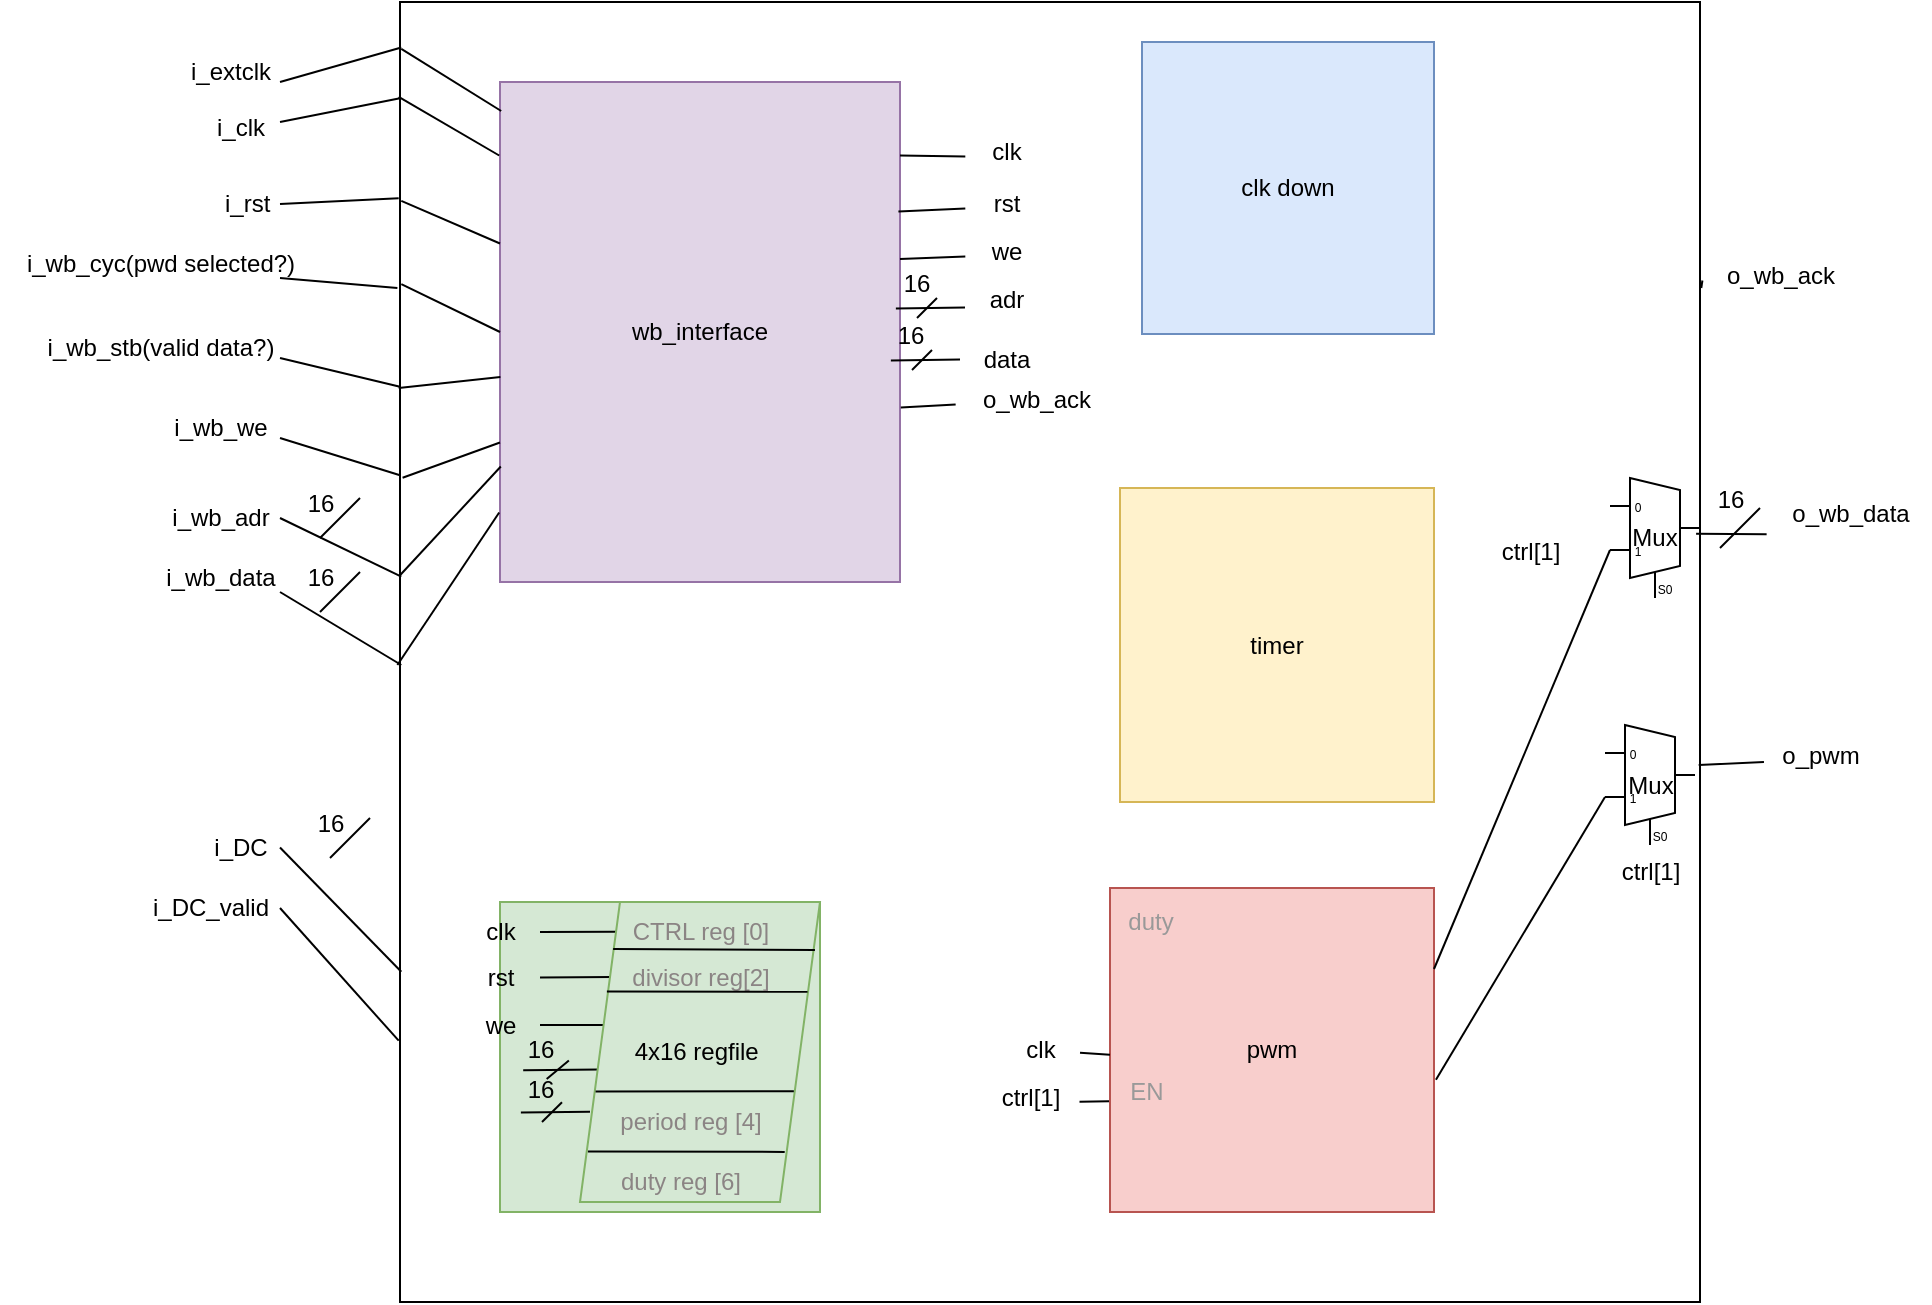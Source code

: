 <mxfile>
    <diagram id="9kbksqGHN0hTs0AnhhPh" name="Page-1">
        <mxGraphModel dx="1804" dy="536" grid="1" gridSize="10" guides="1" tooltips="1" connect="1" arrows="1" fold="1" page="1" pageScale="1" pageWidth="850" pageHeight="1100" math="0" shadow="0">
            <root>
                <mxCell id="0"/>
                <mxCell id="1" parent="0"/>
                <mxCell id="2" value="" style="whiteSpace=wrap;html=1;aspect=fixed;" parent="1" vertex="1">
                    <mxGeometry x="60" y="20" width="650" height="650" as="geometry"/>
                </mxCell>
                <mxCell id="3" value="" style="endArrow=none;html=1;entryX=0;entryY=0.074;entryDx=0;entryDy=0;entryPerimeter=0;" parent="1" target="2" edge="1">
                    <mxGeometry width="50" height="50" relative="1" as="geometry">
                        <mxPoint y="80" as="sourcePoint"/>
                        <mxPoint x="69.04" y="84.56" as="targetPoint"/>
                        <Array as="points"/>
                    </mxGeometry>
                </mxCell>
                <mxCell id="4" value="i_clk" style="text;html=1;align=center;verticalAlign=middle;resizable=0;points=[];autosize=1;strokeColor=none;fillColor=none;" parent="1" vertex="1">
                    <mxGeometry x="-45" y="68" width="50" height="30" as="geometry"/>
                </mxCell>
                <mxCell id="5" value="" style="endArrow=none;html=1;entryX=-0.001;entryY=0.151;entryDx=0;entryDy=0;entryPerimeter=0;" parent="1" target="2" edge="1">
                    <mxGeometry width="50" height="50" relative="1" as="geometry">
                        <mxPoint y="121" as="sourcePoint"/>
                        <mxPoint x="71.44" y="121.04" as="targetPoint"/>
                    </mxGeometry>
                </mxCell>
                <mxCell id="6" value="i_rst&amp;nbsp;" style="text;html=1;align=center;verticalAlign=middle;resizable=0;points=[];autosize=1;strokeColor=none;fillColor=none;" parent="1" vertex="1">
                    <mxGeometry x="-40" y="106" width="50" height="30" as="geometry"/>
                </mxCell>
                <mxCell id="7" value="" style="endArrow=none;html=1;entryX=-0.002;entryY=0.22;entryDx=0;entryDy=0;entryPerimeter=0;" parent="1" target="2" edge="1">
                    <mxGeometry width="50" height="50" relative="1" as="geometry">
                        <mxPoint y="158" as="sourcePoint"/>
                        <mxPoint x="70" y="158" as="targetPoint"/>
                    </mxGeometry>
                </mxCell>
                <mxCell id="8" value="i_wb_cyc(pwd selected?)" style="text;html=1;align=center;verticalAlign=middle;resizable=0;points=[];autosize=1;strokeColor=none;fillColor=none;" parent="1" vertex="1">
                    <mxGeometry x="-140" y="136" width="160" height="30" as="geometry"/>
                </mxCell>
                <mxCell id="9" value="" style="endArrow=none;html=1;entryX=0;entryY=0.296;entryDx=0;entryDy=0;entryPerimeter=0;" parent="1" target="2" edge="1">
                    <mxGeometry width="50" height="50" relative="1" as="geometry">
                        <mxPoint y="198" as="sourcePoint"/>
                        <mxPoint x="70.48" y="197.36" as="targetPoint"/>
                    </mxGeometry>
                </mxCell>
                <mxCell id="10" value="i_wb_stb(valid data?)" style="text;html=1;align=center;verticalAlign=middle;resizable=0;points=[];autosize=1;strokeColor=none;fillColor=none;" parent="1" vertex="1">
                    <mxGeometry x="-130" y="178" width="140" height="30" as="geometry"/>
                </mxCell>
                <mxCell id="11" value="" style="endArrow=none;html=1;entryX=0;entryY=0.364;entryDx=0;entryDy=0;entryPerimeter=0;" parent="1" target="2" edge="1">
                    <mxGeometry width="50" height="50" relative="1" as="geometry">
                        <mxPoint y="238" as="sourcePoint"/>
                        <mxPoint x="70" y="237.68" as="targetPoint"/>
                    </mxGeometry>
                </mxCell>
                <mxCell id="12" value="i_wb_we" style="text;html=1;align=center;verticalAlign=middle;resizable=0;points=[];autosize=1;strokeColor=none;fillColor=none;" parent="1" vertex="1">
                    <mxGeometry x="-65" y="218" width="70" height="30" as="geometry"/>
                </mxCell>
                <mxCell id="13" value="" style="endArrow=none;html=1;entryX=0.001;entryY=0.442;entryDx=0;entryDy=0;entryPerimeter=0;" parent="1" target="2" edge="1">
                    <mxGeometry width="50" height="50" relative="1" as="geometry">
                        <mxPoint y="278" as="sourcePoint"/>
                        <mxPoint x="107" y="280" as="targetPoint"/>
                    </mxGeometry>
                </mxCell>
                <mxCell id="14" value="i_wb_adr" style="text;html=1;align=center;verticalAlign=middle;resizable=0;points=[];autosize=1;strokeColor=none;fillColor=none;" parent="1" vertex="1">
                    <mxGeometry x="-65" y="263" width="70" height="30" as="geometry"/>
                </mxCell>
                <mxCell id="15" value="" style="endArrow=none;html=1;" parent="1" edge="1">
                    <mxGeometry width="50" height="50" relative="1" as="geometry">
                        <mxPoint x="20" y="288" as="sourcePoint"/>
                        <mxPoint x="40" y="268" as="targetPoint"/>
                    </mxGeometry>
                </mxCell>
                <mxCell id="16" value="16" style="text;html=1;align=center;verticalAlign=middle;resizable=0;points=[];autosize=1;strokeColor=none;fillColor=none;" parent="1" vertex="1">
                    <mxGeometry y="256" width="40" height="30" as="geometry"/>
                </mxCell>
                <mxCell id="17" value="" style="endArrow=none;html=1;entryX=0.001;entryY=0.51;entryDx=0;entryDy=0;entryPerimeter=0;" parent="1" target="2" edge="1">
                    <mxGeometry width="50" height="50" relative="1" as="geometry">
                        <mxPoint y="315" as="sourcePoint"/>
                        <mxPoint x="70" y="315" as="targetPoint"/>
                    </mxGeometry>
                </mxCell>
                <mxCell id="18" value="" style="endArrow=none;html=1;" parent="1" edge="1">
                    <mxGeometry width="50" height="50" relative="1" as="geometry">
                        <mxPoint x="20" y="325" as="sourcePoint"/>
                        <mxPoint x="40" y="305" as="targetPoint"/>
                    </mxGeometry>
                </mxCell>
                <mxCell id="19" value="16" style="text;html=1;align=center;verticalAlign=middle;resizable=0;points=[];autosize=1;strokeColor=none;fillColor=none;" parent="1" vertex="1">
                    <mxGeometry y="293" width="40" height="30" as="geometry"/>
                </mxCell>
                <mxCell id="20" value="i_wb_data" style="text;html=1;align=center;verticalAlign=middle;resizable=0;points=[];autosize=1;strokeColor=none;fillColor=none;" parent="1" vertex="1">
                    <mxGeometry x="-70" y="293" width="80" height="30" as="geometry"/>
                </mxCell>
                <mxCell id="22" value="o_wb_ack" style="text;html=1;align=center;verticalAlign=middle;resizable=0;points=[];autosize=1;strokeColor=none;fillColor=none;" parent="1" vertex="1">
                    <mxGeometry x="710" y="142" width="80" height="30" as="geometry"/>
                </mxCell>
                <mxCell id="27" value="" style="endArrow=none;html=1;entryX=0.999;entryY=0.587;entryDx=0;entryDy=0;entryPerimeter=0;exitX=0.033;exitY=0.615;exitDx=0;exitDy=0;exitPerimeter=0;" parent="1" target="2" edge="1" source="28">
                    <mxGeometry width="50" height="50" relative="1" as="geometry">
                        <mxPoint x="720" y="350" as="sourcePoint"/>
                        <mxPoint x="530" y="340" as="targetPoint"/>
                    </mxGeometry>
                </mxCell>
                <mxCell id="28" value="o_pwm" style="text;html=1;align=center;verticalAlign=middle;resizable=0;points=[];autosize=1;strokeColor=none;fillColor=none;" parent="1" vertex="1">
                    <mxGeometry x="740" y="381.5" width="60" height="30" as="geometry"/>
                </mxCell>
                <mxCell id="29" value="" style="endArrow=none;html=1;entryX=0.001;entryY=0.035;entryDx=0;entryDy=0;entryPerimeter=0;" parent="1" target="2" edge="1">
                    <mxGeometry width="50" height="50" relative="1" as="geometry">
                        <mxPoint y="60" as="sourcePoint"/>
                        <mxPoint x="70" y="60" as="targetPoint"/>
                    </mxGeometry>
                </mxCell>
                <mxCell id="31" value="i_extclk" style="text;html=1;align=center;verticalAlign=middle;resizable=0;points=[];autosize=1;strokeColor=none;fillColor=none;" parent="1" vertex="1">
                    <mxGeometry x="-55" y="40" width="60" height="30" as="geometry"/>
                </mxCell>
                <mxCell id="35" value="" style="endArrow=none;html=1;entryX=0.001;entryY=0.746;entryDx=0;entryDy=0;entryPerimeter=0;" parent="1" target="2" edge="1">
                    <mxGeometry width="50" height="50" relative="1" as="geometry">
                        <mxPoint y="442.72" as="sourcePoint"/>
                        <mxPoint x="70" y="442.72" as="targetPoint"/>
                    </mxGeometry>
                </mxCell>
                <mxCell id="36" value="" style="endArrow=none;html=1;" parent="1" edge="1">
                    <mxGeometry width="50" height="50" relative="1" as="geometry">
                        <mxPoint x="25" y="448" as="sourcePoint"/>
                        <mxPoint x="45" y="428" as="targetPoint"/>
                    </mxGeometry>
                </mxCell>
                <mxCell id="37" value="16" style="text;html=1;align=center;verticalAlign=middle;resizable=0;points=[];autosize=1;strokeColor=none;fillColor=none;" parent="1" vertex="1">
                    <mxGeometry x="5" y="416" width="40" height="30" as="geometry"/>
                </mxCell>
                <mxCell id="38" value="i_DC" style="text;html=1;align=center;verticalAlign=middle;resizable=0;points=[];autosize=1;strokeColor=none;fillColor=none;" parent="1" vertex="1">
                    <mxGeometry x="-45" y="428" width="50" height="30" as="geometry"/>
                </mxCell>
                <mxCell id="39" value="" style="endArrow=none;html=1;entryX=-0.001;entryY=0.799;entryDx=0;entryDy=0;entryPerimeter=0;" parent="1" edge="1" target="2">
                    <mxGeometry width="50" height="50" relative="1" as="geometry">
                        <mxPoint y="473" as="sourcePoint"/>
                        <mxPoint x="110" y="473" as="targetPoint"/>
                    </mxGeometry>
                </mxCell>
                <mxCell id="40" value="i_DC_valid" style="text;html=1;align=center;verticalAlign=middle;resizable=0;points=[];autosize=1;strokeColor=none;fillColor=none;" parent="1" vertex="1">
                    <mxGeometry x="-75" y="458" width="80" height="30" as="geometry"/>
                </mxCell>
                <mxCell id="62" value="pwm" style="whiteSpace=wrap;html=1;aspect=fixed;fillColor=#f8cecc;strokeColor=#b85450;" parent="1" vertex="1">
                    <mxGeometry x="415" y="463" width="162" height="162" as="geometry"/>
                </mxCell>
                <mxCell id="66" value="duty" style="text;html=1;align=center;verticalAlign=middle;resizable=0;points=[];autosize=1;strokeColor=none;fillColor=none;fontColor=#999999;" parent="1" vertex="1">
                    <mxGeometry x="410" y="465" width="50" height="30" as="geometry"/>
                </mxCell>
                <mxCell id="68" value="Mux" style="shadow=0;dashed=0;align=center;html=1;strokeWidth=1;shape=mxgraph.electrical.abstract.mux2;whiteSpace=wrap;" parent="1" vertex="1">
                    <mxGeometry x="662.5" y="381.5" width="45" height="60" as="geometry"/>
                </mxCell>
                <mxCell id="69" value="EN" style="text;html=1;align=center;verticalAlign=middle;resizable=0;points=[];autosize=1;strokeColor=none;fillColor=none;fontColor=#999999;" parent="1" vertex="1">
                    <mxGeometry x="412.5" y="550" width="40" height="30" as="geometry"/>
                </mxCell>
                <mxCell id="70" value="" style="endArrow=none;html=1;exitX=0.995;exitY=0.563;exitDx=0;exitDy=0;exitPerimeter=0;entryX=-0.003;entryY=0.658;entryDx=0;entryDy=0;entryPerimeter=0;" parent="1" source="71" target="62" edge="1">
                    <mxGeometry width="50" height="50" relative="1" as="geometry">
                        <mxPoint x="420" y="445" as="sourcePoint"/>
                        <mxPoint x="443.0" y="442.86" as="targetPoint"/>
                    </mxGeometry>
                </mxCell>
                <mxCell id="71" value="ctrl[1]" style="text;html=1;align=center;verticalAlign=middle;resizable=0;points=[];autosize=1;strokeColor=none;fillColor=none;" parent="1" vertex="1">
                    <mxGeometry x="350" y="553" width="50" height="30" as="geometry"/>
                </mxCell>
                <mxCell id="72" value="" style="endArrow=none;html=1;entryX=0;entryY=0.55;entryDx=0;entryDy=3;entryPerimeter=0;exitX=1.006;exitY=0.592;exitDx=0;exitDy=0;exitPerimeter=0;" parent="1" source="62" target="68" edge="1">
                    <mxGeometry width="50" height="50" relative="1" as="geometry">
                        <mxPoint x="440" y="330" as="sourcePoint"/>
                        <mxPoint x="490" y="280" as="targetPoint"/>
                    </mxGeometry>
                </mxCell>
                <mxCell id="73" value="" style="endArrow=none;html=1;entryX=0;entryY=0.515;entryDx=0;entryDy=0;entryPerimeter=0;" parent="1" source="74" edge="1" target="62">
                    <mxGeometry width="50" height="50" relative="1" as="geometry">
                        <mxPoint x="393.5" y="543.69" as="sourcePoint"/>
                        <mxPoint x="417.5" y="543.69" as="targetPoint"/>
                    </mxGeometry>
                </mxCell>
                <mxCell id="74" value="clk" style="text;html=1;align=center;verticalAlign=middle;resizable=0;points=[];autosize=1;strokeColor=none;fillColor=none;" parent="1" vertex="1">
                    <mxGeometry x="360" y="529" width="40" height="30" as="geometry"/>
                </mxCell>
                <mxCell id="76" value="timer" style="whiteSpace=wrap;html=1;aspect=fixed;fillColor=#fff2cc;strokeColor=#d6b656;" parent="1" vertex="1">
                    <mxGeometry x="420" y="263" width="157" height="157" as="geometry"/>
                </mxCell>
                <mxCell id="78" value="ctrl[1]" style="text;html=1;align=center;verticalAlign=middle;resizable=0;points=[];autosize=1;strokeColor=none;fillColor=none;" parent="1" vertex="1">
                    <mxGeometry x="600" y="280" width="50" height="30" as="geometry"/>
                </mxCell>
                <mxCell id="80" value="" style="endArrow=none;html=1;entryX=0;entryY=0.55;entryDx=0;entryDy=3;entryPerimeter=0;exitX=1;exitY=0.25;exitDx=0;exitDy=0;" parent="1" source="62" target="77" edge="1">
                    <mxGeometry width="50" height="50" relative="1" as="geometry">
                        <mxPoint x="290" y="350" as="sourcePoint"/>
                        <mxPoint x="340" y="300" as="targetPoint"/>
                    </mxGeometry>
                </mxCell>
                <mxCell id="85" value="wb_interface" style="whiteSpace=wrap;html=1;fillColor=#e1d5e7;strokeColor=#9673a6;" parent="1" vertex="1">
                    <mxGeometry x="110" y="60" width="200" height="250" as="geometry"/>
                </mxCell>
                <mxCell id="86" value="" style="endArrow=none;html=1;entryX=0.001;entryY=0.036;entryDx=0;entryDy=0;entryPerimeter=0;exitX=0.003;exitY=0.058;exitDx=0;exitDy=0;exitPerimeter=0;" parent="1" source="85" target="2" edge="1">
                    <mxGeometry width="50" height="50" relative="1" as="geometry">
                        <mxPoint x="120" y="170" as="sourcePoint"/>
                        <mxPoint x="170" y="120" as="targetPoint"/>
                    </mxGeometry>
                </mxCell>
                <mxCell id="87" value="" style="endArrow=none;html=1;exitX=-0.001;exitY=0.073;exitDx=0;exitDy=0;exitPerimeter=0;entryX=-0.002;entryY=0.147;entryDx=0;entryDy=0;entryPerimeter=0;" parent="1" source="2" target="85" edge="1">
                    <mxGeometry width="50" height="50" relative="1" as="geometry">
                        <mxPoint x="100" y="120" as="sourcePoint"/>
                        <mxPoint x="150" y="70" as="targetPoint"/>
                    </mxGeometry>
                </mxCell>
                <mxCell id="88" value="" style="endArrow=none;html=1;exitX=0.004;exitY=0.577;exitDx=0;exitDy=0;exitPerimeter=0;entryX=1;entryY=0.147;entryDx=0;entryDy=0;entryPerimeter=0;" parent="1" source="89" target="85" edge="1">
                    <mxGeometry width="50" height="50" relative="1" as="geometry">
                        <mxPoint x="180" y="140" as="sourcePoint"/>
                        <mxPoint x="350" y="88" as="targetPoint"/>
                    </mxGeometry>
                </mxCell>
                <mxCell id="89" value="clk" style="text;html=1;align=center;verticalAlign=middle;resizable=0;points=[];autosize=1;strokeColor=none;fillColor=none;" parent="1" vertex="1">
                    <mxGeometry x="342.5" y="80" width="40" height="30" as="geometry"/>
                </mxCell>
                <mxCell id="90" value="" style="endArrow=none;html=1;entryX=0.001;entryY=0.153;entryDx=0;entryDy=0;entryPerimeter=0;exitX=0;exitY=0.323;exitDx=0;exitDy=0;exitPerimeter=0;" parent="1" source="85" target="2" edge="1">
                    <mxGeometry width="50" height="50" relative="1" as="geometry">
                        <mxPoint x="130" y="200" as="sourcePoint"/>
                        <mxPoint x="180" y="150" as="targetPoint"/>
                    </mxGeometry>
                </mxCell>
                <mxCell id="91" value="" style="endArrow=none;html=1;exitX=0.004;exitY=0.577;exitDx=0;exitDy=0;exitPerimeter=0;entryX=0.996;entryY=0.259;entryDx=0;entryDy=0;entryPerimeter=0;" parent="1" source="92" target="85" edge="1">
                    <mxGeometry width="50" height="50" relative="1" as="geometry">
                        <mxPoint x="181" y="160" as="sourcePoint"/>
                        <mxPoint x="347" y="107" as="targetPoint"/>
                    </mxGeometry>
                </mxCell>
                <mxCell id="92" value="rst" style="text;html=1;align=center;verticalAlign=middle;resizable=0;points=[];autosize=1;strokeColor=none;fillColor=none;" parent="1" vertex="1">
                    <mxGeometry x="342.5" y="106" width="40" height="30" as="geometry"/>
                </mxCell>
                <mxCell id="99" value="" style="endArrow=none;html=1;exitX=0.001;exitY=0.217;exitDx=0;exitDy=0;exitPerimeter=0;entryX=0;entryY=0.5;entryDx=0;entryDy=0;" parent="1" source="2" target="85" edge="1">
                    <mxGeometry width="50" height="50" relative="1" as="geometry">
                        <mxPoint x="90" y="170" as="sourcePoint"/>
                        <mxPoint x="140" y="120" as="targetPoint"/>
                    </mxGeometry>
                </mxCell>
                <mxCell id="100" value="" style="endArrow=none;html=1;exitX=-0.001;exitY=0.297;exitDx=0;exitDy=0;exitPerimeter=0;entryX=0.001;entryY=0.59;entryDx=0;entryDy=0;entryPerimeter=0;" parent="1" source="2" target="85" edge="1">
                    <mxGeometry width="50" height="50" relative="1" as="geometry">
                        <mxPoint x="90" y="170" as="sourcePoint"/>
                        <mxPoint x="140" y="120" as="targetPoint"/>
                    </mxGeometry>
                </mxCell>
                <mxCell id="101" value="" style="endArrow=none;html=1;exitX=0.002;exitY=0.366;exitDx=0;exitDy=0;exitPerimeter=0;entryX=0;entryY=0.721;entryDx=0;entryDy=0;entryPerimeter=0;" parent="1" source="2" target="85" edge="1">
                    <mxGeometry width="50" height="50" relative="1" as="geometry">
                        <mxPoint x="120" y="260" as="sourcePoint"/>
                        <mxPoint x="170" y="210" as="targetPoint"/>
                    </mxGeometry>
                </mxCell>
                <mxCell id="102" value="" style="endArrow=none;html=1;exitX=0.004;exitY=0.577;exitDx=0;exitDy=0;exitPerimeter=0;entryX=1;entryY=0.354;entryDx=0;entryDy=0;entryPerimeter=0;" parent="1" source="103" target="85" edge="1">
                    <mxGeometry width="50" height="50" relative="1" as="geometry">
                        <mxPoint x="180" y="180" as="sourcePoint"/>
                        <mxPoint x="346" y="128" as="targetPoint"/>
                    </mxGeometry>
                </mxCell>
                <mxCell id="106" value="" style="endArrow=none;html=1;exitX=0;exitY=0.441;exitDx=0;exitDy=0;exitPerimeter=0;entryX=0.002;entryY=0.769;entryDx=0;entryDy=0;entryPerimeter=0;" parent="1" source="2" target="85" edge="1">
                    <mxGeometry width="50" height="50" relative="1" as="geometry">
                        <mxPoint x="140" y="250" as="sourcePoint"/>
                        <mxPoint x="190" y="200" as="targetPoint"/>
                    </mxGeometry>
                </mxCell>
                <mxCell id="108" value="adr" style="text;html=1;align=center;verticalAlign=middle;resizable=0;points=[];autosize=1;strokeColor=none;fillColor=none;" parent="1" vertex="1">
                    <mxGeometry x="342.5" y="154" width="40" height="30" as="geometry"/>
                </mxCell>
                <mxCell id="117" value="adr" style="text;html=1;align=center;verticalAlign=middle;resizable=0;points=[];autosize=1;strokeColor=none;fillColor=none;" parent="1" vertex="1">
                    <mxGeometry x="130" y="474" width="40" height="30" as="geometry"/>
                </mxCell>
                <mxCell id="118" value="" style="endArrow=none;html=1;exitX=-0.002;exitY=0.51;exitDx=0;exitDy=0;exitPerimeter=0;entryX=-0.002;entryY=0.861;entryDx=0;entryDy=0;entryPerimeter=0;" parent="1" source="2" target="85" edge="1">
                    <mxGeometry width="50" height="50" relative="1" as="geometry">
                        <mxPoint x="180" y="340" as="sourcePoint"/>
                        <mxPoint x="230" y="290" as="targetPoint"/>
                    </mxGeometry>
                </mxCell>
                <mxCell id="120" value="" style="group" parent="1" vertex="1" connectable="0">
                    <mxGeometry x="297.5" y="146" width="45" height="32" as="geometry"/>
                </mxCell>
                <mxCell id="107" value="" style="endArrow=none;html=1;exitX=0.004;exitY=0.577;exitDx=0;exitDy=0;exitPerimeter=0;entryX=1.003;entryY=0.475;entryDx=0;entryDy=0;entryPerimeter=0;" parent="120" edge="1">
                    <mxGeometry width="50" height="50" relative="1" as="geometry">
                        <mxPoint x="45.0" y="26.78" as="sourcePoint"/>
                        <mxPoint x="10.44" y="27.22" as="targetPoint"/>
                    </mxGeometry>
                </mxCell>
                <mxCell id="112" value="16" style="text;html=1;align=center;verticalAlign=middle;resizable=0;points=[];autosize=1;strokeColor=none;fillColor=none;imageWidth=20;imageHeight=20;" parent="120" vertex="1">
                    <mxGeometry width="40" height="30" as="geometry"/>
                </mxCell>
                <mxCell id="119" value="" style="endArrow=none;html=1;" parent="120" edge="1">
                    <mxGeometry width="50" height="50" relative="1" as="geometry">
                        <mxPoint x="21" y="32" as="sourcePoint"/>
                        <mxPoint x="31" y="22" as="targetPoint"/>
                    </mxGeometry>
                </mxCell>
                <mxCell id="121" value="data" style="text;html=1;align=center;verticalAlign=middle;resizable=0;points=[];autosize=1;strokeColor=none;fillColor=none;" parent="1" vertex="1">
                    <mxGeometry x="337.5" y="184" width="50" height="30" as="geometry"/>
                </mxCell>
                <mxCell id="122" value="" style="group" parent="1" vertex="1" connectable="0">
                    <mxGeometry x="295" y="172" width="45.0" height="32" as="geometry"/>
                </mxCell>
                <mxCell id="123" value="" style="endArrow=none;html=1;exitX=0.004;exitY=0.577;exitDx=0;exitDy=0;exitPerimeter=0;entryX=1.003;entryY=0.475;entryDx=0;entryDy=0;entryPerimeter=0;" parent="122" edge="1">
                    <mxGeometry width="50" height="50" relative="1" as="geometry">
                        <mxPoint x="45.0" y="26.78" as="sourcePoint"/>
                        <mxPoint x="10.44" y="27.22" as="targetPoint"/>
                    </mxGeometry>
                </mxCell>
                <mxCell id="124" value="16" style="text;html=1;align=center;verticalAlign=middle;resizable=0;points=[];autosize=1;strokeColor=none;fillColor=none;imageWidth=20;imageHeight=20;" parent="122" vertex="1">
                    <mxGeometry width="40" height="30" as="geometry"/>
                </mxCell>
                <mxCell id="125" value="" style="endArrow=none;html=1;" parent="122" edge="1">
                    <mxGeometry width="50" height="50" relative="1" as="geometry">
                        <mxPoint x="21" y="32" as="sourcePoint"/>
                        <mxPoint x="31" y="22" as="targetPoint"/>
                    </mxGeometry>
                </mxCell>
                <mxCell id="135" value="data" style="text;html=1;align=center;verticalAlign=middle;resizable=0;points=[];autosize=1;strokeColor=none;fillColor=none;" parent="1" vertex="1">
                    <mxGeometry x="120" y="500" width="50" height="30" as="geometry"/>
                </mxCell>
                <mxCell id="138" value="" style="group;fillColor=#d5e8d4;strokeColor=#82b366;" parent="1" vertex="1" connectable="0">
                    <mxGeometry x="110" y="470" width="160" height="155" as="geometry"/>
                </mxCell>
                <mxCell id="93" value="" style="endArrow=none;html=1;entryX=0.033;entryY=0.497;entryDx=0;entryDy=0;entryPerimeter=0;" parent="138" source="94" target="53" edge="1">
                    <mxGeometry width="50" height="50" relative="1" as="geometry">
                        <mxPoint x="8.02" y="15" as="sourcePoint"/>
                        <mxPoint x="35" y="15" as="targetPoint"/>
                    </mxGeometry>
                </mxCell>
                <mxCell id="97" value="" style="endArrow=none;html=1;entryX=0.015;entryY=0.482;entryDx=0;entryDy=0;entryPerimeter=0;" parent="138" source="98" target="54" edge="1">
                    <mxGeometry width="50" height="50" relative="1" as="geometry">
                        <mxPoint x="8.02" y="38.5" as="sourcePoint"/>
                        <mxPoint x="35" y="38.5" as="targetPoint"/>
                    </mxGeometry>
                </mxCell>
                <mxCell id="104" value="" style="endArrow=none;html=1;entryX=0.1;entryY=0.41;entryDx=0;entryDy=0;entryPerimeter=0;" parent="138" source="105" target="48" edge="1">
                    <mxGeometry width="50" height="50" relative="1" as="geometry">
                        <mxPoint x="8.02" y="61.5" as="sourcePoint"/>
                        <mxPoint x="30" y="61.5" as="targetPoint"/>
                    </mxGeometry>
                </mxCell>
                <mxCell id="126" value="" style="group" parent="138" vertex="1" connectable="0">
                    <mxGeometry y="59" width="50" height="29.5" as="geometry"/>
                </mxCell>
                <mxCell id="127" value="" style="endArrow=none;html=1;exitX=0.004;exitY=0.577;exitDx=0;exitDy=0;exitPerimeter=0;entryX=1.003;entryY=0.475;entryDx=0;entryDy=0;entryPerimeter=0;" parent="126" edge="1">
                    <mxGeometry width="50" height="50" relative="1" as="geometry">
                        <mxPoint x="50" y="24.688" as="sourcePoint"/>
                        <mxPoint x="11.6" y="25.093" as="targetPoint"/>
                    </mxGeometry>
                </mxCell>
                <mxCell id="128" value="16" style="text;html=1;align=center;verticalAlign=middle;resizable=0;points=[];autosize=1;strokeColor=none;fillColor=none;imageWidth=20;imageHeight=20;" parent="126" vertex="1">
                    <mxGeometry width="40" height="30" as="geometry"/>
                </mxCell>
                <mxCell id="129" value="" style="endArrow=none;html=1;" parent="126" edge="1">
                    <mxGeometry width="50" height="50" relative="1" as="geometry">
                        <mxPoint x="23.333" y="29.5" as="sourcePoint"/>
                        <mxPoint x="34.444" y="20.281" as="targetPoint"/>
                    </mxGeometry>
                </mxCell>
                <mxCell id="105" value="we" style="text;html=1;align=center;verticalAlign=middle;resizable=0;points=[];autosize=1;strokeColor=none;fillColor=none;" parent="126" vertex="1">
                    <mxGeometry x="-20" y="-12.5" width="40" height="30" as="geometry"/>
                </mxCell>
                <mxCell id="134" value="" style="group" parent="138" vertex="1" connectable="0">
                    <mxGeometry x="40" width="120" height="155" as="geometry"/>
                </mxCell>
                <mxCell id="48" value="4x16 regfile&amp;nbsp;" style="shape=parallelogram;perimeter=parallelogramPerimeter;whiteSpace=wrap;html=1;fixedSize=1;fillColor=#d5e8d4;strokeColor=#82b366;" parent="134" vertex="1">
                    <mxGeometry width="120" height="150" as="geometry"/>
                </mxCell>
                <mxCell id="53" value="CTRL reg [0]" style="text;html=1;align=center;verticalAlign=middle;resizable=0;points=[];autosize=1;strokeColor=none;fillColor=none;fontStyle=0;fontColor=light-dark(#8b8484, #ededed);" parent="134" vertex="1">
                    <mxGeometry x="15" width="90" height="30" as="geometry"/>
                </mxCell>
                <mxCell id="54" value="divisor reg[2]" style="text;html=1;align=center;verticalAlign=middle;resizable=0;points=[];autosize=1;strokeColor=none;fillColor=none;fontStyle=0;fontColor=light-dark(#8b8484, #ededed);" parent="134" vertex="1">
                    <mxGeometry x="15" y="23" width="90" height="30" as="geometry"/>
                </mxCell>
                <mxCell id="55" value="period reg [4]" style="text;html=1;align=center;verticalAlign=middle;resizable=0;points=[];autosize=1;strokeColor=none;fillColor=none;fontStyle=0;fontColor=light-dark(#8b8484, #ededed);" parent="134" vertex="1">
                    <mxGeometry x="10" y="95" width="90" height="30" as="geometry"/>
                </mxCell>
                <mxCell id="56" value="duty reg [6]" style="text;html=1;align=center;verticalAlign=middle;resizable=0;points=[];autosize=1;strokeColor=none;fillColor=none;fontStyle=0;fontColor=light-dark(#8b8484, #ededed);" parent="134" vertex="1">
                    <mxGeometry x="10" y="125" width="80" height="30" as="geometry"/>
                </mxCell>
                <mxCell id="49" value="" style="endArrow=none;html=1;entryX=0.979;entryY=0.16;entryDx=0;entryDy=0;entryPerimeter=0;exitX=0.138;exitY=0.157;exitDx=0;exitDy=0;exitPerimeter=0;" parent="134" source="48" target="48" edge="1">
                    <mxGeometry width="50" height="50" relative="1" as="geometry">
                        <mxPoint x="80" y="-151.5" as="sourcePoint"/>
                        <mxPoint x="130" y="-201.5" as="targetPoint"/>
                    </mxGeometry>
                </mxCell>
                <mxCell id="50" value="" style="endArrow=none;html=1;entryX=0.948;entryY=0.299;entryDx=0;entryDy=0;entryPerimeter=0;exitX=0.112;exitY=0.298;exitDx=0;exitDy=0;exitPerimeter=0;" parent="134" source="48" target="48" edge="1">
                    <mxGeometry width="50" height="50" relative="1" as="geometry">
                        <mxPoint x="70" y="-161.5" as="sourcePoint"/>
                        <mxPoint x="160" y="-161.5" as="targetPoint"/>
                    </mxGeometry>
                </mxCell>
                <mxCell id="51" value="" style="endArrow=none;html=1;entryX=0.891;entryY=0.631;entryDx=0;entryDy=0;entryPerimeter=0;exitX=0.065;exitY=0.632;exitDx=0;exitDy=0;exitPerimeter=0;" parent="134" source="48" target="48" edge="1">
                    <mxGeometry width="50" height="50" relative="1" as="geometry">
                        <mxPoint x="60" y="-111.5" as="sourcePoint"/>
                        <mxPoint x="150" y="-111.5" as="targetPoint"/>
                    </mxGeometry>
                </mxCell>
                <mxCell id="52" value="" style="endArrow=none;html=1;entryX=0.853;entryY=0.833;entryDx=0;entryDy=0;entryPerimeter=0;exitX=0.033;exitY=0.832;exitDx=0;exitDy=0;exitPerimeter=0;" parent="134" source="48" target="48" edge="1">
                    <mxGeometry width="50" height="50" relative="1" as="geometry">
                        <mxPoint x="60" y="-81.5" as="sourcePoint"/>
                        <mxPoint x="150" y="-81.5" as="targetPoint"/>
                    </mxGeometry>
                </mxCell>
                <mxCell id="130" value="" style="group" parent="138" vertex="1" connectable="0">
                    <mxGeometry y="78.5" width="45" height="31.5" as="geometry"/>
                </mxCell>
                <mxCell id="131" value="" style="endArrow=none;html=1;exitX=0.004;exitY=0.577;exitDx=0;exitDy=0;exitPerimeter=0;entryX=1.003;entryY=0.475;entryDx=0;entryDy=0;entryPerimeter=0;" parent="130" edge="1">
                    <mxGeometry width="50" height="50" relative="1" as="geometry">
                        <mxPoint x="45" y="26.362" as="sourcePoint"/>
                        <mxPoint x="10.44" y="26.795" as="targetPoint"/>
                    </mxGeometry>
                </mxCell>
                <mxCell id="132" value="16" style="text;html=1;align=center;verticalAlign=middle;resizable=0;points=[];autosize=1;strokeColor=none;fillColor=none;imageWidth=20;imageHeight=20;" parent="130" vertex="1">
                    <mxGeometry width="40" height="30" as="geometry"/>
                </mxCell>
                <mxCell id="133" value="" style="endArrow=none;html=1;" parent="130" edge="1">
                    <mxGeometry width="50" height="50" relative="1" as="geometry">
                        <mxPoint x="21.0" y="31.5" as="sourcePoint"/>
                        <mxPoint x="31.0" y="21.656" as="targetPoint"/>
                    </mxGeometry>
                </mxCell>
                <mxCell id="94" value="clk" style="text;html=1;align=center;verticalAlign=middle;resizable=0;points=[];autosize=1;strokeColor=none;fillColor=none;" parent="138" vertex="1">
                    <mxGeometry x="-20" width="40" height="30" as="geometry"/>
                </mxCell>
                <mxCell id="98" value="rst" style="text;html=1;align=center;verticalAlign=middle;resizable=0;points=[];autosize=1;strokeColor=none;fillColor=none;" parent="138" vertex="1">
                    <mxGeometry x="-20" y="23" width="40" height="30" as="geometry"/>
                </mxCell>
                <mxCell id="140" value="" style="endArrow=none;html=1;exitX=0.004;exitY=0.577;exitDx=0;exitDy=0;exitPerimeter=0;entryX=1.002;entryY=0.651;entryDx=0;entryDy=0;entryPerimeter=0;" parent="1" source="141" edge="1" target="85">
                    <mxGeometry width="50" height="50" relative="1" as="geometry">
                        <mxPoint x="140" y="265" as="sourcePoint"/>
                        <mxPoint x="310" y="221" as="targetPoint"/>
                    </mxGeometry>
                </mxCell>
                <mxCell id="141" value="o_wb_ack" style="text;html=1;align=center;verticalAlign=middle;resizable=0;points=[];autosize=1;strokeColor=none;fillColor=none;" parent="1" vertex="1">
                    <mxGeometry x="337.5" y="204" width="80" height="30" as="geometry"/>
                </mxCell>
                <mxCell id="142" value="" style="endArrow=none;html=1;exitX=1.001;exitY=0.22;exitDx=0;exitDy=0;exitPerimeter=0;entryX=0.015;entryY=0.575;entryDx=0;entryDy=0;entryPerimeter=0;" parent="1" source="2" target="22" edge="1">
                    <mxGeometry width="50" height="50" relative="1" as="geometry">
                        <mxPoint x="610" y="170" as="sourcePoint"/>
                        <mxPoint x="660" y="120" as="targetPoint"/>
                    </mxGeometry>
                </mxCell>
                <mxCell id="143" value="clk down" style="whiteSpace=wrap;html=1;aspect=fixed;fillColor=#dae8fc;strokeColor=#6c8ebf;" vertex="1" parent="1">
                    <mxGeometry x="431" y="40" width="146" height="146" as="geometry"/>
                </mxCell>
                <mxCell id="103" value="we" style="text;html=1;align=center;verticalAlign=middle;resizable=0;points=[];autosize=1;strokeColor=none;fillColor=none;" parent="1" vertex="1">
                    <mxGeometry x="342.5" y="130" width="40" height="30" as="geometry"/>
                </mxCell>
                <mxCell id="148" value="" style="group" vertex="1" connectable="0" parent="1">
                    <mxGeometry x="700" y="258" width="125" height="35" as="geometry"/>
                </mxCell>
                <mxCell id="23" value="" style="endArrow=none;html=1;entryX=-0.021;entryY=0.856;entryDx=0;entryDy=0;exitX=0.997;exitY=0.409;exitDx=0;exitDy=0;exitPerimeter=0;entryPerimeter=0;" parent="148" source="2" target="26" edge="1">
                    <mxGeometry width="50" height="50" relative="1" as="geometry">
                        <mxPoint x="-50" y="-8" as="sourcePoint"/>
                        <mxPoint x="20" y="-8" as="targetPoint"/>
                    </mxGeometry>
                </mxCell>
                <mxCell id="26" value="o_wb_data" style="text;html=1;align=center;verticalAlign=middle;resizable=0;points=[];autosize=1;strokeColor=none;fillColor=none;" parent="148" vertex="1">
                    <mxGeometry x="45" y="2.5" width="80" height="30" as="geometry"/>
                </mxCell>
                <mxCell id="145" value="" style="group" vertex="1" connectable="0" parent="148">
                    <mxGeometry width="45" height="35" as="geometry"/>
                </mxCell>
                <mxCell id="24" value="" style="endArrow=none;html=1;" parent="145" edge="1">
                    <mxGeometry width="50" height="50" relative="1" as="geometry">
                        <mxPoint x="20" y="35" as="sourcePoint"/>
                        <mxPoint x="40" y="15" as="targetPoint"/>
                    </mxGeometry>
                </mxCell>
                <mxCell id="25" value="16" style="text;html=1;align=center;verticalAlign=middle;resizable=0;points=[];autosize=1;strokeColor=none;fillColor=none;" parent="145" vertex="1">
                    <mxGeometry x="5" y="-4" width="40" height="30" as="geometry"/>
                </mxCell>
                <mxCell id="75" value="ctrl[1]" style="text;html=1;align=center;verticalAlign=middle;resizable=0;points=[];autosize=1;strokeColor=none;fillColor=none;" parent="1" vertex="1">
                    <mxGeometry x="660" y="440" width="50" height="30" as="geometry"/>
                </mxCell>
                <mxCell id="77" value="Mux" style="shadow=0;dashed=0;align=center;html=1;strokeWidth=1;shape=mxgraph.electrical.abstract.mux2;whiteSpace=wrap;" parent="1" vertex="1">
                    <mxGeometry x="665" y="258" width="45" height="60" as="geometry"/>
                </mxCell>
            </root>
        </mxGraphModel>
    </diagram>
</mxfile>